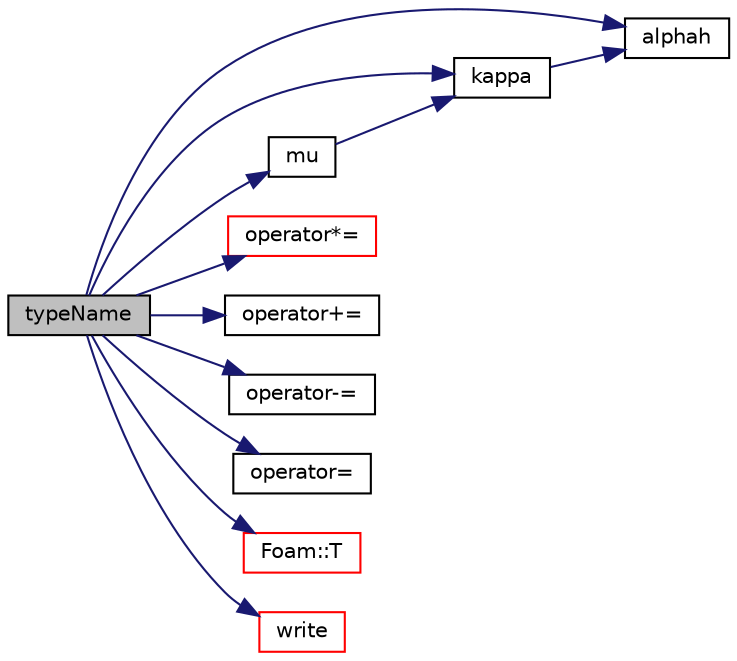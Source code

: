 digraph "typeName"
{
  bgcolor="transparent";
  edge [fontname="Helvetica",fontsize="10",labelfontname="Helvetica",labelfontsize="10"];
  node [fontname="Helvetica",fontsize="10",shape=record];
  rankdir="LR";
  Node1 [label="typeName",height=0.2,width=0.4,color="black", fillcolor="grey75", style="filled", fontcolor="black"];
  Node1 -> Node2 [color="midnightblue",fontsize="10",style="solid",fontname="Helvetica"];
  Node2 [label="alphah",height=0.2,width=0.4,color="black",URL="$a01971.html#ac520da3d109a3f8a049034c3c1624274",tooltip="Thermal diffusivity of enthalpy [kg/ms]. "];
  Node1 -> Node3 [color="midnightblue",fontsize="10",style="solid",fontname="Helvetica"];
  Node3 [label="kappa",height=0.2,width=0.4,color="black",URL="$a01971.html#ade885edc7c55d70ee36aebd5b3d666e9",tooltip="Thermal conductivity [W/mK]. "];
  Node3 -> Node2 [color="midnightblue",fontsize="10",style="solid",fontname="Helvetica"];
  Node1 -> Node4 [color="midnightblue",fontsize="10",style="solid",fontname="Helvetica"];
  Node4 [label="mu",height=0.2,width=0.4,color="black",URL="$a01971.html#a3c16ef506b3fb252e4c766a055c6459b",tooltip="Dynamic viscosity [kg/ms]. "];
  Node4 -> Node3 [color="midnightblue",fontsize="10",style="solid",fontname="Helvetica"];
  Node1 -> Node5 [color="midnightblue",fontsize="10",style="solid",fontname="Helvetica"];
  Node5 [label="operator*=",height=0.2,width=0.4,color="red",URL="$a01971.html#aef726b4d6a3f9ec2cfe3b98f714a1427"];
  Node1 -> Node6 [color="midnightblue",fontsize="10",style="solid",fontname="Helvetica"];
  Node6 [label="operator+=",height=0.2,width=0.4,color="black",URL="$a01971.html#acb7c478273ff328615ec78859d959729"];
  Node1 -> Node7 [color="midnightblue",fontsize="10",style="solid",fontname="Helvetica"];
  Node7 [label="operator-=",height=0.2,width=0.4,color="black",URL="$a01971.html#ac28750b4a3d2e5f9e40d172ecfaacf4d"];
  Node1 -> Node8 [color="midnightblue",fontsize="10",style="solid",fontname="Helvetica"];
  Node8 [label="operator=",height=0.2,width=0.4,color="black",URL="$a01971.html#af9bd35e476e8a1a79e891326867f79bd"];
  Node1 -> Node9 [color="midnightblue",fontsize="10",style="solid",fontname="Helvetica"];
  Node9 [label="Foam::T",height=0.2,width=0.4,color="red",URL="$a10979.html#ae57fda0abb14bb0944947c463c6e09d4"];
  Node1 -> Node10 [color="midnightblue",fontsize="10",style="solid",fontname="Helvetica"];
  Node10 [label="write",height=0.2,width=0.4,color="red",URL="$a01971.html#a4bc86b48333705e13add9de0db8eebd3",tooltip="Write to Ostream. "];
}
